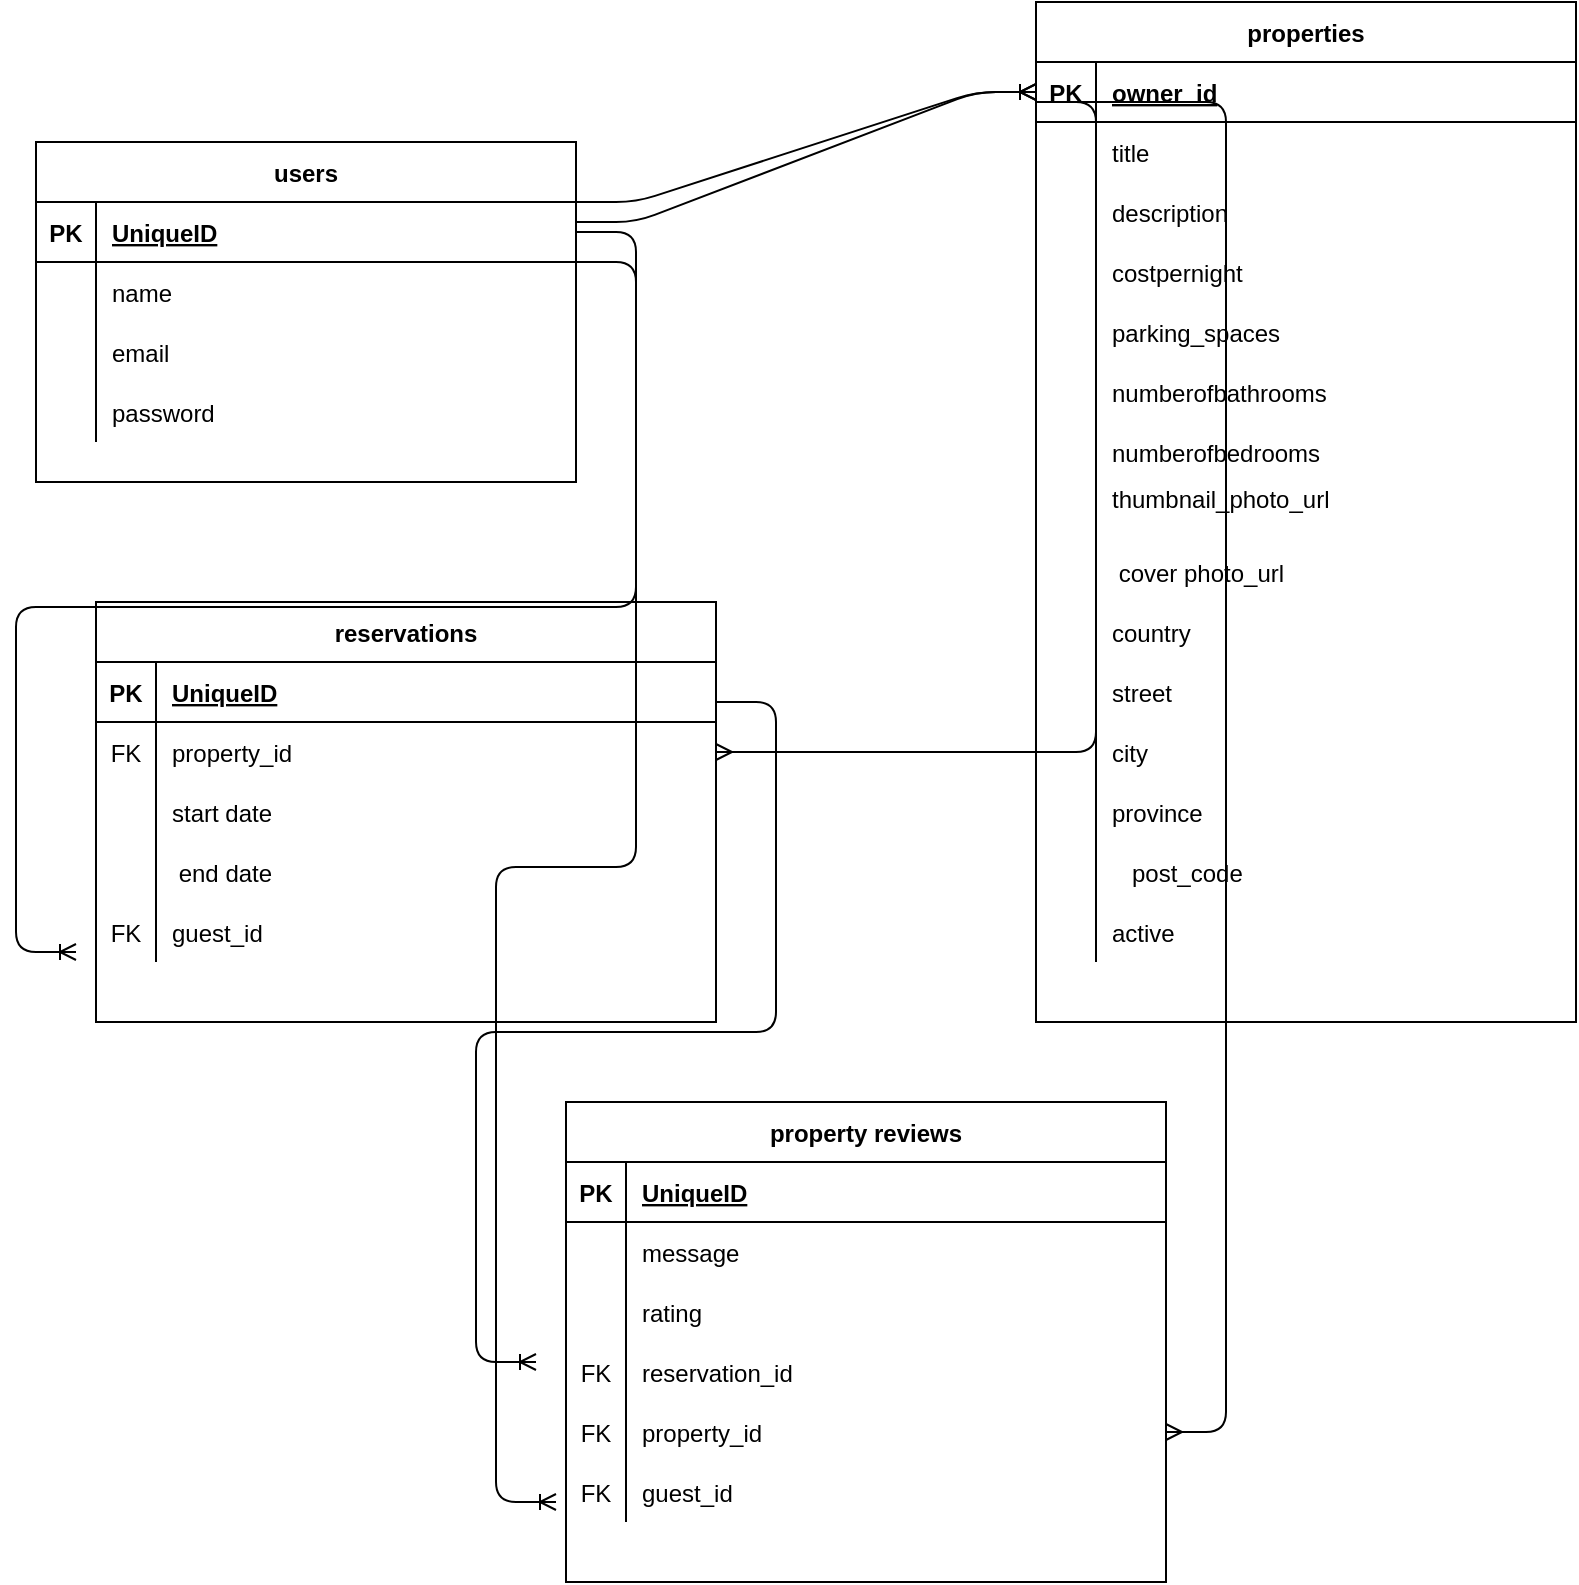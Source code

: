 <mxfile version="14.7.1" type="github"><diagram id="s0UUck-Fuh2YsvREzWcX" name="Page-1"><mxGraphModel dx="1717" dy="1618" grid="1" gridSize="10" guides="1" tooltips="1" connect="1" arrows="1" fold="1" page="1" pageScale="1" pageWidth="850" pageHeight="1100" math="0" shadow="0"><root><mxCell id="0"/><mxCell id="1" parent="0"/><mxCell id="G5sGser_MAb9D6uuiNGk-80" value="users" style="shape=table;startSize=30;container=1;collapsible=1;childLayout=tableLayout;fixedRows=1;rowLines=0;fontStyle=1;align=center;resizeLast=1;" vertex="1" parent="1"><mxGeometry x="10" y="-950" width="270" height="170" as="geometry"/></mxCell><mxCell id="G5sGser_MAb9D6uuiNGk-81" value="" style="shape=partialRectangle;collapsible=0;dropTarget=0;pointerEvents=0;fillColor=none;top=0;left=0;bottom=1;right=0;points=[[0,0.5],[1,0.5]];portConstraint=eastwest;" vertex="1" parent="G5sGser_MAb9D6uuiNGk-80"><mxGeometry y="30" width="270" height="30" as="geometry"/></mxCell><mxCell id="G5sGser_MAb9D6uuiNGk-82" value="PK" style="shape=partialRectangle;connectable=0;fillColor=none;top=0;left=0;bottom=0;right=0;fontStyle=1;overflow=hidden;" vertex="1" parent="G5sGser_MAb9D6uuiNGk-81"><mxGeometry width="30" height="30" as="geometry"/></mxCell><mxCell id="G5sGser_MAb9D6uuiNGk-83" value="UniqueID" style="shape=partialRectangle;connectable=0;fillColor=none;top=0;left=0;bottom=0;right=0;align=left;spacingLeft=6;fontStyle=5;overflow=hidden;" vertex="1" parent="G5sGser_MAb9D6uuiNGk-81"><mxGeometry x="30" width="240" height="30" as="geometry"/></mxCell><mxCell id="G5sGser_MAb9D6uuiNGk-84" value="" style="shape=partialRectangle;collapsible=0;dropTarget=0;pointerEvents=0;fillColor=none;top=0;left=0;bottom=0;right=0;points=[[0,0.5],[1,0.5]];portConstraint=eastwest;" vertex="1" parent="G5sGser_MAb9D6uuiNGk-80"><mxGeometry y="60" width="270" height="30" as="geometry"/></mxCell><mxCell id="G5sGser_MAb9D6uuiNGk-85" value="" style="shape=partialRectangle;connectable=0;fillColor=none;top=0;left=0;bottom=0;right=0;editable=1;overflow=hidden;" vertex="1" parent="G5sGser_MAb9D6uuiNGk-84"><mxGeometry width="30" height="30" as="geometry"/></mxCell><mxCell id="G5sGser_MAb9D6uuiNGk-86" value="name" style="shape=partialRectangle;connectable=0;fillColor=none;top=0;left=0;bottom=0;right=0;align=left;spacingLeft=6;overflow=hidden;" vertex="1" parent="G5sGser_MAb9D6uuiNGk-84"><mxGeometry x="30" width="240" height="30" as="geometry"/></mxCell><mxCell id="G5sGser_MAb9D6uuiNGk-87" value="" style="shape=partialRectangle;collapsible=0;dropTarget=0;pointerEvents=0;fillColor=none;top=0;left=0;bottom=0;right=0;points=[[0,0.5],[1,0.5]];portConstraint=eastwest;" vertex="1" parent="G5sGser_MAb9D6uuiNGk-80"><mxGeometry y="90" width="270" height="30" as="geometry"/></mxCell><mxCell id="G5sGser_MAb9D6uuiNGk-88" value="" style="shape=partialRectangle;connectable=0;fillColor=none;top=0;left=0;bottom=0;right=0;editable=1;overflow=hidden;" vertex="1" parent="G5sGser_MAb9D6uuiNGk-87"><mxGeometry width="30" height="30" as="geometry"/></mxCell><mxCell id="G5sGser_MAb9D6uuiNGk-89" value="email" style="shape=partialRectangle;connectable=0;fillColor=none;top=0;left=0;bottom=0;right=0;align=left;spacingLeft=6;overflow=hidden;" vertex="1" parent="G5sGser_MAb9D6uuiNGk-87"><mxGeometry x="30" width="240" height="30" as="geometry"/></mxCell><mxCell id="G5sGser_MAb9D6uuiNGk-90" value="" style="shape=partialRectangle;collapsible=0;dropTarget=0;pointerEvents=0;fillColor=none;top=0;left=0;bottom=0;right=0;points=[[0,0.5],[1,0.5]];portConstraint=eastwest;" vertex="1" parent="G5sGser_MAb9D6uuiNGk-80"><mxGeometry y="120" width="270" height="30" as="geometry"/></mxCell><mxCell id="G5sGser_MAb9D6uuiNGk-91" value="" style="shape=partialRectangle;connectable=0;fillColor=none;top=0;left=0;bottom=0;right=0;editable=1;overflow=hidden;" vertex="1" parent="G5sGser_MAb9D6uuiNGk-90"><mxGeometry width="30" height="30" as="geometry"/></mxCell><mxCell id="G5sGser_MAb9D6uuiNGk-92" value="password" style="shape=partialRectangle;connectable=0;fillColor=none;top=0;left=0;bottom=0;right=0;align=left;spacingLeft=6;overflow=hidden;" vertex="1" parent="G5sGser_MAb9D6uuiNGk-90"><mxGeometry x="30" width="240" height="30" as="geometry"/></mxCell><mxCell id="G5sGser_MAb9D6uuiNGk-93" value="properties" style="shape=table;startSize=30;container=1;collapsible=1;childLayout=tableLayout;fixedRows=1;rowLines=0;fontStyle=1;align=center;resizeLast=1;" vertex="1" parent="1"><mxGeometry x="510" y="-1020" width="270" height="510" as="geometry"/></mxCell><mxCell id="G5sGser_MAb9D6uuiNGk-94" value="" style="shape=partialRectangle;collapsible=0;dropTarget=0;pointerEvents=0;fillColor=none;top=0;left=0;bottom=1;right=0;points=[[0,0.5],[1,0.5]];portConstraint=eastwest;" vertex="1" parent="G5sGser_MAb9D6uuiNGk-93"><mxGeometry y="30" width="270" height="30" as="geometry"/></mxCell><mxCell id="G5sGser_MAb9D6uuiNGk-95" value="PK" style="shape=partialRectangle;connectable=0;fillColor=none;top=0;left=0;bottom=0;right=0;fontStyle=1;overflow=hidden;" vertex="1" parent="G5sGser_MAb9D6uuiNGk-94"><mxGeometry width="30" height="30" as="geometry"/></mxCell><mxCell id="G5sGser_MAb9D6uuiNGk-96" value="owner_id" style="shape=partialRectangle;connectable=0;fillColor=none;top=0;left=0;bottom=0;right=0;align=left;spacingLeft=6;fontStyle=5;overflow=hidden;" vertex="1" parent="G5sGser_MAb9D6uuiNGk-94"><mxGeometry x="30" width="240" height="30" as="geometry"/></mxCell><mxCell id="G5sGser_MAb9D6uuiNGk-97" value="" style="shape=partialRectangle;collapsible=0;dropTarget=0;pointerEvents=0;fillColor=none;top=0;left=0;bottom=0;right=0;points=[[0,0.5],[1,0.5]];portConstraint=eastwest;" vertex="1" parent="G5sGser_MAb9D6uuiNGk-93"><mxGeometry y="60" width="270" height="30" as="geometry"/></mxCell><mxCell id="G5sGser_MAb9D6uuiNGk-98" value="" style="shape=partialRectangle;connectable=0;fillColor=none;top=0;left=0;bottom=0;right=0;editable=1;overflow=hidden;" vertex="1" parent="G5sGser_MAb9D6uuiNGk-97"><mxGeometry width="30" height="30" as="geometry"/></mxCell><mxCell id="G5sGser_MAb9D6uuiNGk-99" value="title" style="shape=partialRectangle;connectable=0;fillColor=none;top=0;left=0;bottom=0;right=0;align=left;spacingLeft=6;overflow=hidden;" vertex="1" parent="G5sGser_MAb9D6uuiNGk-97"><mxGeometry x="30" width="240" height="30" as="geometry"/></mxCell><mxCell id="G5sGser_MAb9D6uuiNGk-100" value="" style="shape=partialRectangle;collapsible=0;dropTarget=0;pointerEvents=0;fillColor=none;top=0;left=0;bottom=0;right=0;points=[[0,0.5],[1,0.5]];portConstraint=eastwest;" vertex="1" parent="G5sGser_MAb9D6uuiNGk-93"><mxGeometry y="90" width="270" height="30" as="geometry"/></mxCell><mxCell id="G5sGser_MAb9D6uuiNGk-101" value="" style="shape=partialRectangle;connectable=0;fillColor=none;top=0;left=0;bottom=0;right=0;editable=1;overflow=hidden;" vertex="1" parent="G5sGser_MAb9D6uuiNGk-100"><mxGeometry width="30" height="30" as="geometry"/></mxCell><mxCell id="G5sGser_MAb9D6uuiNGk-102" value="description" style="shape=partialRectangle;connectable=0;fillColor=none;top=0;left=0;bottom=0;right=0;align=left;spacingLeft=6;overflow=hidden;" vertex="1" parent="G5sGser_MAb9D6uuiNGk-100"><mxGeometry x="30" width="240" height="30" as="geometry"/></mxCell><mxCell id="G5sGser_MAb9D6uuiNGk-103" value="" style="shape=partialRectangle;collapsible=0;dropTarget=0;pointerEvents=0;fillColor=none;top=0;left=0;bottom=0;right=0;points=[[0,0.5],[1,0.5]];portConstraint=eastwest;" vertex="1" parent="G5sGser_MAb9D6uuiNGk-93"><mxGeometry y="120" width="270" height="30" as="geometry"/></mxCell><mxCell id="G5sGser_MAb9D6uuiNGk-104" value="" style="shape=partialRectangle;connectable=0;fillColor=none;top=0;left=0;bottom=0;right=0;editable=1;overflow=hidden;" vertex="1" parent="G5sGser_MAb9D6uuiNGk-103"><mxGeometry width="30" height="30" as="geometry"/></mxCell><mxCell id="G5sGser_MAb9D6uuiNGk-105" value="costpernight" style="shape=partialRectangle;connectable=0;fillColor=none;top=0;left=0;bottom=0;right=0;align=left;spacingLeft=6;overflow=hidden;" vertex="1" parent="G5sGser_MAb9D6uuiNGk-103"><mxGeometry x="30" width="240" height="30" as="geometry"/></mxCell><mxCell id="G5sGser_MAb9D6uuiNGk-133" value="" style="shape=partialRectangle;collapsible=0;dropTarget=0;pointerEvents=0;fillColor=none;top=0;left=0;bottom=0;right=0;points=[[0,0.5],[1,0.5]];portConstraint=eastwest;" vertex="1" parent="G5sGser_MAb9D6uuiNGk-93"><mxGeometry y="150" width="270" height="30" as="geometry"/></mxCell><mxCell id="G5sGser_MAb9D6uuiNGk-134" value="" style="shape=partialRectangle;connectable=0;fillColor=none;top=0;left=0;bottom=0;right=0;editable=1;overflow=hidden;" vertex="1" parent="G5sGser_MAb9D6uuiNGk-133"><mxGeometry width="30" height="30" as="geometry"/></mxCell><mxCell id="G5sGser_MAb9D6uuiNGk-135" value="parking_spaces" style="shape=partialRectangle;connectable=0;fillColor=none;top=0;left=0;bottom=0;right=0;align=left;spacingLeft=6;overflow=hidden;" vertex="1" parent="G5sGser_MAb9D6uuiNGk-133"><mxGeometry x="30" width="240" height="30" as="geometry"/></mxCell><mxCell id="G5sGser_MAb9D6uuiNGk-137" value="" style="shape=partialRectangle;collapsible=0;dropTarget=0;pointerEvents=0;fillColor=none;top=0;left=0;bottom=0;right=0;points=[[0,0.5],[1,0.5]];portConstraint=eastwest;" vertex="1" parent="G5sGser_MAb9D6uuiNGk-93"><mxGeometry y="180" width="270" height="30" as="geometry"/></mxCell><mxCell id="G5sGser_MAb9D6uuiNGk-138" value="" style="shape=partialRectangle;connectable=0;fillColor=none;top=0;left=0;bottom=0;right=0;editable=1;overflow=hidden;" vertex="1" parent="G5sGser_MAb9D6uuiNGk-137"><mxGeometry width="30" height="30" as="geometry"/></mxCell><mxCell id="G5sGser_MAb9D6uuiNGk-139" value="numberofbathrooms" style="shape=partialRectangle;connectable=0;fillColor=none;top=0;left=0;bottom=0;right=0;align=left;spacingLeft=6;overflow=hidden;" vertex="1" parent="G5sGser_MAb9D6uuiNGk-137"><mxGeometry x="30" width="240" height="30" as="geometry"/></mxCell><mxCell id="G5sGser_MAb9D6uuiNGk-149" value="" style="shape=partialRectangle;collapsible=0;dropTarget=0;pointerEvents=0;fillColor=none;top=0;left=0;bottom=0;right=0;points=[[0,0.5],[1,0.5]];portConstraint=eastwest;" vertex="1" parent="G5sGser_MAb9D6uuiNGk-93"><mxGeometry y="210" width="270" height="30" as="geometry"/></mxCell><mxCell id="G5sGser_MAb9D6uuiNGk-150" value="" style="shape=partialRectangle;connectable=0;fillColor=none;top=0;left=0;bottom=0;right=0;editable=1;overflow=hidden;" vertex="1" parent="G5sGser_MAb9D6uuiNGk-149"><mxGeometry width="30" height="30" as="geometry"/></mxCell><mxCell id="G5sGser_MAb9D6uuiNGk-151" value="numberofbedrooms" style="shape=partialRectangle;connectable=0;fillColor=none;top=0;left=0;bottom=0;right=0;align=left;spacingLeft=6;overflow=hidden;" vertex="1" parent="G5sGser_MAb9D6uuiNGk-149"><mxGeometry x="30" width="240" height="30" as="geometry"/></mxCell><mxCell id="G5sGser_MAb9D6uuiNGk-153" value="" style="shape=partialRectangle;collapsible=0;dropTarget=0;pointerEvents=0;fillColor=none;top=0;left=0;bottom=0;right=0;points=[[0,0.5],[1,0.5]];portConstraint=eastwest;" vertex="1" parent="G5sGser_MAb9D6uuiNGk-93"><mxGeometry y="240" width="270" height="30" as="geometry"/></mxCell><mxCell id="G5sGser_MAb9D6uuiNGk-154" value="" style="shape=partialRectangle;connectable=0;fillColor=none;top=0;left=0;bottom=0;right=0;editable=1;overflow=hidden;" vertex="1" parent="G5sGser_MAb9D6uuiNGk-153"><mxGeometry width="30" height="30" as="geometry"/></mxCell><mxCell id="G5sGser_MAb9D6uuiNGk-155" value="thumbnail_photo_url&#10;" style="shape=partialRectangle;connectable=0;fillColor=none;top=0;left=0;bottom=0;right=0;align=left;spacingLeft=6;overflow=hidden;" vertex="1" parent="G5sGser_MAb9D6uuiNGk-153"><mxGeometry x="30" width="240" height="30" as="geometry"/></mxCell><mxCell id="G5sGser_MAb9D6uuiNGk-157" value="" style="shape=partialRectangle;collapsible=0;dropTarget=0;pointerEvents=0;fillColor=none;top=0;left=0;bottom=0;right=0;points=[[0,0.5],[1,0.5]];portConstraint=eastwest;" vertex="1" parent="G5sGser_MAb9D6uuiNGk-93"><mxGeometry y="270" width="270" height="30" as="geometry"/></mxCell><mxCell id="G5sGser_MAb9D6uuiNGk-158" value="" style="shape=partialRectangle;connectable=0;fillColor=none;top=0;left=0;bottom=0;right=0;editable=1;overflow=hidden;" vertex="1" parent="G5sGser_MAb9D6uuiNGk-157"><mxGeometry width="30" height="30" as="geometry"/></mxCell><mxCell id="G5sGser_MAb9D6uuiNGk-159" value=" cover photo_url" style="shape=partialRectangle;connectable=0;fillColor=none;top=0;left=0;bottom=0;right=0;align=left;spacingLeft=6;overflow=hidden;" vertex="1" parent="G5sGser_MAb9D6uuiNGk-157"><mxGeometry x="30" width="240" height="30" as="geometry"/></mxCell><mxCell id="G5sGser_MAb9D6uuiNGk-162" value="" style="shape=partialRectangle;collapsible=0;dropTarget=0;pointerEvents=0;fillColor=none;top=0;left=0;bottom=0;right=0;points=[[0,0.5],[1,0.5]];portConstraint=eastwest;" vertex="1" parent="G5sGser_MAb9D6uuiNGk-93"><mxGeometry y="300" width="270" height="30" as="geometry"/></mxCell><mxCell id="G5sGser_MAb9D6uuiNGk-163" value="" style="shape=partialRectangle;connectable=0;fillColor=none;top=0;left=0;bottom=0;right=0;editable=1;overflow=hidden;" vertex="1" parent="G5sGser_MAb9D6uuiNGk-162"><mxGeometry width="30" height="30" as="geometry"/></mxCell><mxCell id="G5sGser_MAb9D6uuiNGk-164" value="country" style="shape=partialRectangle;connectable=0;fillColor=none;top=0;left=0;bottom=0;right=0;align=left;spacingLeft=6;overflow=hidden;" vertex="1" parent="G5sGser_MAb9D6uuiNGk-162"><mxGeometry x="30" width="240" height="30" as="geometry"/></mxCell><mxCell id="G5sGser_MAb9D6uuiNGk-166" value="" style="shape=partialRectangle;collapsible=0;dropTarget=0;pointerEvents=0;fillColor=none;top=0;left=0;bottom=0;right=0;points=[[0,0.5],[1,0.5]];portConstraint=eastwest;" vertex="1" parent="G5sGser_MAb9D6uuiNGk-93"><mxGeometry y="330" width="270" height="30" as="geometry"/></mxCell><mxCell id="G5sGser_MAb9D6uuiNGk-167" value="" style="shape=partialRectangle;connectable=0;fillColor=none;top=0;left=0;bottom=0;right=0;editable=1;overflow=hidden;" vertex="1" parent="G5sGser_MAb9D6uuiNGk-166"><mxGeometry width="30" height="30" as="geometry"/></mxCell><mxCell id="G5sGser_MAb9D6uuiNGk-168" value="street" style="shape=partialRectangle;connectable=0;fillColor=none;top=0;left=0;bottom=0;right=0;align=left;spacingLeft=6;overflow=hidden;" vertex="1" parent="G5sGser_MAb9D6uuiNGk-166"><mxGeometry x="30" width="240" height="30" as="geometry"/></mxCell><mxCell id="G5sGser_MAb9D6uuiNGk-170" value="" style="shape=partialRectangle;collapsible=0;dropTarget=0;pointerEvents=0;fillColor=none;top=0;left=0;bottom=0;right=0;points=[[0,0.5],[1,0.5]];portConstraint=eastwest;" vertex="1" parent="G5sGser_MAb9D6uuiNGk-93"><mxGeometry y="360" width="270" height="30" as="geometry"/></mxCell><mxCell id="G5sGser_MAb9D6uuiNGk-171" value="" style="shape=partialRectangle;connectable=0;fillColor=none;top=0;left=0;bottom=0;right=0;editable=1;overflow=hidden;" vertex="1" parent="G5sGser_MAb9D6uuiNGk-170"><mxGeometry width="30" height="30" as="geometry"/></mxCell><mxCell id="G5sGser_MAb9D6uuiNGk-172" value="city" style="shape=partialRectangle;connectable=0;fillColor=none;top=0;left=0;bottom=0;right=0;align=left;spacingLeft=6;overflow=hidden;" vertex="1" parent="G5sGser_MAb9D6uuiNGk-170"><mxGeometry x="30" width="240" height="30" as="geometry"/></mxCell><mxCell id="G5sGser_MAb9D6uuiNGk-174" value="" style="shape=partialRectangle;collapsible=0;dropTarget=0;pointerEvents=0;fillColor=none;top=0;left=0;bottom=0;right=0;points=[[0,0.5],[1,0.5]];portConstraint=eastwest;" vertex="1" parent="G5sGser_MAb9D6uuiNGk-93"><mxGeometry y="390" width="270" height="30" as="geometry"/></mxCell><mxCell id="G5sGser_MAb9D6uuiNGk-175" value="" style="shape=partialRectangle;connectable=0;fillColor=none;top=0;left=0;bottom=0;right=0;editable=1;overflow=hidden;" vertex="1" parent="G5sGser_MAb9D6uuiNGk-174"><mxGeometry width="30" height="30" as="geometry"/></mxCell><mxCell id="G5sGser_MAb9D6uuiNGk-176" value="province" style="shape=partialRectangle;connectable=0;fillColor=none;top=0;left=0;bottom=0;right=0;align=left;spacingLeft=6;overflow=hidden;" vertex="1" parent="G5sGser_MAb9D6uuiNGk-174"><mxGeometry x="30" width="240" height="30" as="geometry"/></mxCell><mxCell id="G5sGser_MAb9D6uuiNGk-141" value="" style="shape=partialRectangle;collapsible=0;dropTarget=0;pointerEvents=0;fillColor=none;top=0;left=0;bottom=0;right=0;points=[[0,0.5],[1,0.5]];portConstraint=eastwest;" vertex="1" parent="G5sGser_MAb9D6uuiNGk-93"><mxGeometry y="420" width="270" height="30" as="geometry"/></mxCell><mxCell id="G5sGser_MAb9D6uuiNGk-142" value="" style="shape=partialRectangle;connectable=0;fillColor=none;top=0;left=0;bottom=0;right=0;editable=1;overflow=hidden;" vertex="1" parent="G5sGser_MAb9D6uuiNGk-141"><mxGeometry width="30" height="30" as="geometry"/></mxCell><mxCell id="G5sGser_MAb9D6uuiNGk-143" value="" style="shape=partialRectangle;connectable=0;fillColor=none;top=0;left=0;bottom=0;right=0;align=left;spacingLeft=6;overflow=hidden;" vertex="1" parent="G5sGser_MAb9D6uuiNGk-141"><mxGeometry x="30" width="240" height="30" as="geometry"/></mxCell><mxCell id="G5sGser_MAb9D6uuiNGk-182" value="" style="shape=partialRectangle;collapsible=0;dropTarget=0;pointerEvents=0;fillColor=none;top=0;left=0;bottom=0;right=0;points=[[0,0.5],[1,0.5]];portConstraint=eastwest;" vertex="1" parent="G5sGser_MAb9D6uuiNGk-93"><mxGeometry y="450" width="270" height="30" as="geometry"/></mxCell><mxCell id="G5sGser_MAb9D6uuiNGk-183" value="" style="shape=partialRectangle;connectable=0;fillColor=none;top=0;left=0;bottom=0;right=0;editable=1;overflow=hidden;" vertex="1" parent="G5sGser_MAb9D6uuiNGk-182"><mxGeometry width="30" height="30" as="geometry"/></mxCell><mxCell id="G5sGser_MAb9D6uuiNGk-184" value="active" style="shape=partialRectangle;connectable=0;fillColor=none;top=0;left=0;bottom=0;right=0;align=left;spacingLeft=6;overflow=hidden;" vertex="1" parent="G5sGser_MAb9D6uuiNGk-182"><mxGeometry x="30" width="240" height="30" as="geometry"/></mxCell><mxCell id="G5sGser_MAb9D6uuiNGk-177" value="" style="shape=table;startSize=0;container=1;collapsible=1;childLayout=tableLayout;fixedRows=1;rowLines=0;fontStyle=0;align=center;resizeLast=1;strokeColor=none;fillColor=none;" vertex="1" parent="1"><mxGeometry x="530" y="-600" width="180" height="30" as="geometry"/></mxCell><mxCell id="G5sGser_MAb9D6uuiNGk-178" value="" style="shape=partialRectangle;collapsible=0;dropTarget=0;pointerEvents=0;fillColor=none;top=0;left=0;bottom=0;right=0;points=[[0,0.5],[1,0.5]];portConstraint=eastwest;" vertex="1" parent="G5sGser_MAb9D6uuiNGk-177"><mxGeometry width="180" height="30" as="geometry"/></mxCell><mxCell id="G5sGser_MAb9D6uuiNGk-179" value="" style="shape=partialRectangle;connectable=0;fillColor=none;top=0;left=0;bottom=0;right=0;editable=1;overflow=hidden;" vertex="1" parent="G5sGser_MAb9D6uuiNGk-178"><mxGeometry width="20" height="30" as="geometry"/></mxCell><mxCell id="G5sGser_MAb9D6uuiNGk-180" value="post_code" style="shape=partialRectangle;connectable=0;fillColor=none;top=0;left=0;bottom=0;right=0;align=left;spacingLeft=6;overflow=hidden;" vertex="1" parent="G5sGser_MAb9D6uuiNGk-178"><mxGeometry x="20" width="160" height="30" as="geometry"/></mxCell><mxCell id="G5sGser_MAb9D6uuiNGk-185" value="reservations" style="shape=table;startSize=30;container=1;collapsible=1;childLayout=tableLayout;fixedRows=1;rowLines=0;fontStyle=1;align=center;resizeLast=1;" vertex="1" parent="1"><mxGeometry x="40" y="-720" width="310" height="210" as="geometry"/></mxCell><mxCell id="G5sGser_MAb9D6uuiNGk-186" value="" style="shape=partialRectangle;collapsible=0;dropTarget=0;pointerEvents=0;fillColor=none;top=0;left=0;bottom=1;right=0;points=[[0,0.5],[1,0.5]];portConstraint=eastwest;" vertex="1" parent="G5sGser_MAb9D6uuiNGk-185"><mxGeometry y="30" width="310" height="30" as="geometry"/></mxCell><mxCell id="G5sGser_MAb9D6uuiNGk-187" value="PK" style="shape=partialRectangle;connectable=0;fillColor=none;top=0;left=0;bottom=0;right=0;fontStyle=1;overflow=hidden;" vertex="1" parent="G5sGser_MAb9D6uuiNGk-186"><mxGeometry width="30" height="30" as="geometry"/></mxCell><mxCell id="G5sGser_MAb9D6uuiNGk-188" value="UniqueID" style="shape=partialRectangle;connectable=0;fillColor=none;top=0;left=0;bottom=0;right=0;align=left;spacingLeft=6;fontStyle=5;overflow=hidden;" vertex="1" parent="G5sGser_MAb9D6uuiNGk-186"><mxGeometry x="30" width="280" height="30" as="geometry"/></mxCell><mxCell id="G5sGser_MAb9D6uuiNGk-189" value="" style="shape=partialRectangle;collapsible=0;dropTarget=0;pointerEvents=0;fillColor=none;top=0;left=0;bottom=0;right=0;points=[[0,0.5],[1,0.5]];portConstraint=eastwest;" vertex="1" parent="G5sGser_MAb9D6uuiNGk-185"><mxGeometry y="60" width="310" height="30" as="geometry"/></mxCell><mxCell id="G5sGser_MAb9D6uuiNGk-190" value="FK" style="shape=partialRectangle;connectable=0;fillColor=none;top=0;left=0;bottom=0;right=0;editable=1;overflow=hidden;" vertex="1" parent="G5sGser_MAb9D6uuiNGk-189"><mxGeometry width="30" height="30" as="geometry"/></mxCell><mxCell id="G5sGser_MAb9D6uuiNGk-191" value="property_id" style="shape=partialRectangle;connectable=0;fillColor=none;top=0;left=0;bottom=0;right=0;align=left;spacingLeft=6;overflow=hidden;" vertex="1" parent="G5sGser_MAb9D6uuiNGk-189"><mxGeometry x="30" width="280" height="30" as="geometry"/></mxCell><mxCell id="G5sGser_MAb9D6uuiNGk-192" value="" style="shape=partialRectangle;collapsible=0;dropTarget=0;pointerEvents=0;fillColor=none;top=0;left=0;bottom=0;right=0;points=[[0,0.5],[1,0.5]];portConstraint=eastwest;" vertex="1" parent="G5sGser_MAb9D6uuiNGk-185"><mxGeometry y="90" width="310" height="30" as="geometry"/></mxCell><mxCell id="G5sGser_MAb9D6uuiNGk-193" value="" style="shape=partialRectangle;connectable=0;fillColor=none;top=0;left=0;bottom=0;right=0;editable=1;overflow=hidden;" vertex="1" parent="G5sGser_MAb9D6uuiNGk-192"><mxGeometry width="30" height="30" as="geometry"/></mxCell><mxCell id="G5sGser_MAb9D6uuiNGk-194" value="start date" style="shape=partialRectangle;connectable=0;fillColor=none;top=0;left=0;bottom=0;right=0;align=left;spacingLeft=6;overflow=hidden;" vertex="1" parent="G5sGser_MAb9D6uuiNGk-192"><mxGeometry x="30" width="280" height="30" as="geometry"/></mxCell><mxCell id="G5sGser_MAb9D6uuiNGk-195" value="" style="shape=partialRectangle;collapsible=0;dropTarget=0;pointerEvents=0;fillColor=none;top=0;left=0;bottom=0;right=0;points=[[0,0.5],[1,0.5]];portConstraint=eastwest;" vertex="1" parent="G5sGser_MAb9D6uuiNGk-185"><mxGeometry y="120" width="310" height="30" as="geometry"/></mxCell><mxCell id="G5sGser_MAb9D6uuiNGk-196" value="" style="shape=partialRectangle;connectable=0;fillColor=none;top=0;left=0;bottom=0;right=0;editable=1;overflow=hidden;" vertex="1" parent="G5sGser_MAb9D6uuiNGk-195"><mxGeometry width="30" height="30" as="geometry"/></mxCell><mxCell id="G5sGser_MAb9D6uuiNGk-197" value=" end date" style="shape=partialRectangle;connectable=0;fillColor=none;top=0;left=0;bottom=0;right=0;align=left;spacingLeft=6;overflow=hidden;" vertex="1" parent="G5sGser_MAb9D6uuiNGk-195"><mxGeometry x="30" width="280" height="30" as="geometry"/></mxCell><mxCell id="G5sGser_MAb9D6uuiNGk-199" value="" style="shape=partialRectangle;collapsible=0;dropTarget=0;pointerEvents=0;fillColor=none;top=0;left=0;bottom=0;right=0;points=[[0,0.5],[1,0.5]];portConstraint=eastwest;" vertex="1" parent="G5sGser_MAb9D6uuiNGk-185"><mxGeometry y="150" width="310" height="30" as="geometry"/></mxCell><mxCell id="G5sGser_MAb9D6uuiNGk-200" value="FK" style="shape=partialRectangle;connectable=0;fillColor=none;top=0;left=0;bottom=0;right=0;editable=1;overflow=hidden;" vertex="1" parent="G5sGser_MAb9D6uuiNGk-199"><mxGeometry width="30" height="30" as="geometry"/></mxCell><mxCell id="G5sGser_MAb9D6uuiNGk-201" value="guest_id" style="shape=partialRectangle;connectable=0;fillColor=none;top=0;left=0;bottom=0;right=0;align=left;spacingLeft=6;overflow=hidden;" vertex="1" parent="G5sGser_MAb9D6uuiNGk-199"><mxGeometry x="30" width="280" height="30" as="geometry"/></mxCell><mxCell id="G5sGser_MAb9D6uuiNGk-202" value="property reviews" style="shape=table;startSize=30;container=1;collapsible=1;childLayout=tableLayout;fixedRows=1;rowLines=0;fontStyle=1;align=center;resizeLast=1;" vertex="1" parent="1"><mxGeometry x="275" y="-470" width="300" height="240" as="geometry"/></mxCell><mxCell id="G5sGser_MAb9D6uuiNGk-203" value="" style="shape=partialRectangle;collapsible=0;dropTarget=0;pointerEvents=0;fillColor=none;top=0;left=0;bottom=1;right=0;points=[[0,0.5],[1,0.5]];portConstraint=eastwest;" vertex="1" parent="G5sGser_MAb9D6uuiNGk-202"><mxGeometry y="30" width="300" height="30" as="geometry"/></mxCell><mxCell id="G5sGser_MAb9D6uuiNGk-204" value="PK" style="shape=partialRectangle;connectable=0;fillColor=none;top=0;left=0;bottom=0;right=0;fontStyle=1;overflow=hidden;" vertex="1" parent="G5sGser_MAb9D6uuiNGk-203"><mxGeometry width="30" height="30" as="geometry"/></mxCell><mxCell id="G5sGser_MAb9D6uuiNGk-205" value="UniqueID" style="shape=partialRectangle;connectable=0;fillColor=none;top=0;left=0;bottom=0;right=0;align=left;spacingLeft=6;fontStyle=5;overflow=hidden;" vertex="1" parent="G5sGser_MAb9D6uuiNGk-203"><mxGeometry x="30" width="270" height="30" as="geometry"/></mxCell><mxCell id="G5sGser_MAb9D6uuiNGk-206" value="" style="shape=partialRectangle;collapsible=0;dropTarget=0;pointerEvents=0;fillColor=none;top=0;left=0;bottom=0;right=0;points=[[0,0.5],[1,0.5]];portConstraint=eastwest;" vertex="1" parent="G5sGser_MAb9D6uuiNGk-202"><mxGeometry y="60" width="300" height="30" as="geometry"/></mxCell><mxCell id="G5sGser_MAb9D6uuiNGk-207" value="" style="shape=partialRectangle;connectable=0;fillColor=none;top=0;left=0;bottom=0;right=0;editable=1;overflow=hidden;" vertex="1" parent="G5sGser_MAb9D6uuiNGk-206"><mxGeometry width="30" height="30" as="geometry"/></mxCell><mxCell id="G5sGser_MAb9D6uuiNGk-208" value="message" style="shape=partialRectangle;connectable=0;fillColor=none;top=0;left=0;bottom=0;right=0;align=left;spacingLeft=6;overflow=hidden;" vertex="1" parent="G5sGser_MAb9D6uuiNGk-206"><mxGeometry x="30" width="270" height="30" as="geometry"/></mxCell><mxCell id="G5sGser_MAb9D6uuiNGk-209" value="" style="shape=partialRectangle;collapsible=0;dropTarget=0;pointerEvents=0;fillColor=none;top=0;left=0;bottom=0;right=0;points=[[0,0.5],[1,0.5]];portConstraint=eastwest;" vertex="1" parent="G5sGser_MAb9D6uuiNGk-202"><mxGeometry y="90" width="300" height="30" as="geometry"/></mxCell><mxCell id="G5sGser_MAb9D6uuiNGk-210" value="" style="shape=partialRectangle;connectable=0;fillColor=none;top=0;left=0;bottom=0;right=0;editable=1;overflow=hidden;" vertex="1" parent="G5sGser_MAb9D6uuiNGk-209"><mxGeometry width="30" height="30" as="geometry"/></mxCell><mxCell id="G5sGser_MAb9D6uuiNGk-211" value="rating" style="shape=partialRectangle;connectable=0;fillColor=none;top=0;left=0;bottom=0;right=0;align=left;spacingLeft=6;overflow=hidden;" vertex="1" parent="G5sGser_MAb9D6uuiNGk-209"><mxGeometry x="30" width="270" height="30" as="geometry"/></mxCell><mxCell id="G5sGser_MAb9D6uuiNGk-212" value="" style="shape=partialRectangle;collapsible=0;dropTarget=0;pointerEvents=0;fillColor=none;top=0;left=0;bottom=0;right=0;points=[[0,0.5],[1,0.5]];portConstraint=eastwest;" vertex="1" parent="G5sGser_MAb9D6uuiNGk-202"><mxGeometry y="120" width="300" height="30" as="geometry"/></mxCell><mxCell id="G5sGser_MAb9D6uuiNGk-213" value="FK" style="shape=partialRectangle;connectable=0;fillColor=none;top=0;left=0;bottom=0;right=0;editable=1;overflow=hidden;" vertex="1" parent="G5sGser_MAb9D6uuiNGk-212"><mxGeometry width="30" height="30" as="geometry"/></mxCell><mxCell id="G5sGser_MAb9D6uuiNGk-214" value="reservation_id" style="shape=partialRectangle;connectable=0;fillColor=none;top=0;left=0;bottom=0;right=0;align=left;spacingLeft=6;overflow=hidden;" vertex="1" parent="G5sGser_MAb9D6uuiNGk-212"><mxGeometry x="30" width="270" height="30" as="geometry"/></mxCell><mxCell id="G5sGser_MAb9D6uuiNGk-216" value="" style="shape=partialRectangle;collapsible=0;dropTarget=0;pointerEvents=0;fillColor=none;top=0;left=0;bottom=0;right=0;points=[[0,0.5],[1,0.5]];portConstraint=eastwest;" vertex="1" parent="G5sGser_MAb9D6uuiNGk-202"><mxGeometry y="150" width="300" height="30" as="geometry"/></mxCell><mxCell id="G5sGser_MAb9D6uuiNGk-217" value="FK" style="shape=partialRectangle;connectable=0;fillColor=none;top=0;left=0;bottom=0;right=0;editable=1;overflow=hidden;" vertex="1" parent="G5sGser_MAb9D6uuiNGk-216"><mxGeometry width="30" height="30" as="geometry"/></mxCell><mxCell id="G5sGser_MAb9D6uuiNGk-218" value="property_id" style="shape=partialRectangle;connectable=0;fillColor=none;top=0;left=0;bottom=0;right=0;align=left;spacingLeft=6;overflow=hidden;" vertex="1" parent="G5sGser_MAb9D6uuiNGk-216"><mxGeometry x="30" width="270" height="30" as="geometry"/></mxCell><mxCell id="G5sGser_MAb9D6uuiNGk-220" value="" style="shape=partialRectangle;collapsible=0;dropTarget=0;pointerEvents=0;fillColor=none;top=0;left=0;bottom=0;right=0;points=[[0,0.5],[1,0.5]];portConstraint=eastwest;" vertex="1" parent="G5sGser_MAb9D6uuiNGk-202"><mxGeometry y="180" width="300" height="30" as="geometry"/></mxCell><mxCell id="G5sGser_MAb9D6uuiNGk-221" value="FK" style="shape=partialRectangle;connectable=0;fillColor=none;top=0;left=0;bottom=0;right=0;editable=1;overflow=hidden;" vertex="1" parent="G5sGser_MAb9D6uuiNGk-220"><mxGeometry width="30" height="30" as="geometry"/></mxCell><mxCell id="G5sGser_MAb9D6uuiNGk-222" value="guest_id" style="shape=partialRectangle;connectable=0;fillColor=none;top=0;left=0;bottom=0;right=0;align=left;spacingLeft=6;overflow=hidden;" vertex="1" parent="G5sGser_MAb9D6uuiNGk-220"><mxGeometry x="30" width="270" height="30" as="geometry"/></mxCell><mxCell id="G5sGser_MAb9D6uuiNGk-223" value="" style="edgeStyle=entityRelationEdgeStyle;fontSize=12;html=1;endArrow=ERoneToMany;entryX=0;entryY=0.5;entryDx=0;entryDy=0;" edge="1" parent="1" target="G5sGser_MAb9D6uuiNGk-94"><mxGeometry width="100" height="100" relative="1" as="geometry"><mxPoint x="280" y="-910" as="sourcePoint"/><mxPoint x="380" y="-1010" as="targetPoint"/></mxGeometry></mxCell><mxCell id="G5sGser_MAb9D6uuiNGk-224" value="" style="edgeStyle=entityRelationEdgeStyle;fontSize=12;html=1;endArrow=ERoneToMany;" edge="1" parent="1"><mxGeometry width="100" height="100" relative="1" as="geometry"><mxPoint x="280" y="-890" as="sourcePoint"/><mxPoint x="30" y="-545" as="targetPoint"/></mxGeometry></mxCell><mxCell id="G5sGser_MAb9D6uuiNGk-226" value="" style="edgeStyle=entityRelationEdgeStyle;fontSize=12;html=1;endArrow=ERoneToMany;exitX=1;exitY=0.5;exitDx=0;exitDy=0;" edge="1" parent="1" source="G5sGser_MAb9D6uuiNGk-81"><mxGeometry width="100" height="100" relative="1" as="geometry"><mxPoint x="320" y="-800" as="sourcePoint"/><mxPoint x="270" y="-270" as="targetPoint"/></mxGeometry></mxCell><mxCell id="G5sGser_MAb9D6uuiNGk-228" value="" style="edgeStyle=entityRelationEdgeStyle;fontSize=12;html=1;endArrow=ERmany;" edge="1" parent="1" target="G5sGser_MAb9D6uuiNGk-189"><mxGeometry width="100" height="100" relative="1" as="geometry"><mxPoint x="510" y="-970" as="sourcePoint"/><mxPoint x="610" y="-1070" as="targetPoint"/></mxGeometry></mxCell><mxCell id="G5sGser_MAb9D6uuiNGk-229" value="" style="edgeStyle=entityRelationEdgeStyle;fontSize=12;html=1;endArrow=ERmany;" edge="1" parent="1" target="G5sGser_MAb9D6uuiNGk-216"><mxGeometry width="100" height="100" relative="1" as="geometry"><mxPoint x="510" y="-970" as="sourcePoint"/><mxPoint x="610" y="-1070" as="targetPoint"/></mxGeometry></mxCell><mxCell id="G5sGser_MAb9D6uuiNGk-230" value="" style="edgeStyle=entityRelationEdgeStyle;fontSize=12;html=1;endArrow=ERoneToMany;" edge="1" parent="1" target="G5sGser_MAb9D6uuiNGk-94"><mxGeometry width="100" height="100" relative="1" as="geometry"><mxPoint x="280" y="-920" as="sourcePoint"/><mxPoint x="380" y="-1020" as="targetPoint"/></mxGeometry></mxCell><mxCell id="G5sGser_MAb9D6uuiNGk-232" value="" style="edgeStyle=entityRelationEdgeStyle;fontSize=12;html=1;endArrow=ERoneToMany;" edge="1" parent="1"><mxGeometry width="100" height="100" relative="1" as="geometry"><mxPoint x="350" y="-670" as="sourcePoint"/><mxPoint x="260" y="-340" as="targetPoint"/></mxGeometry></mxCell></root></mxGraphModel></diagram></mxfile>